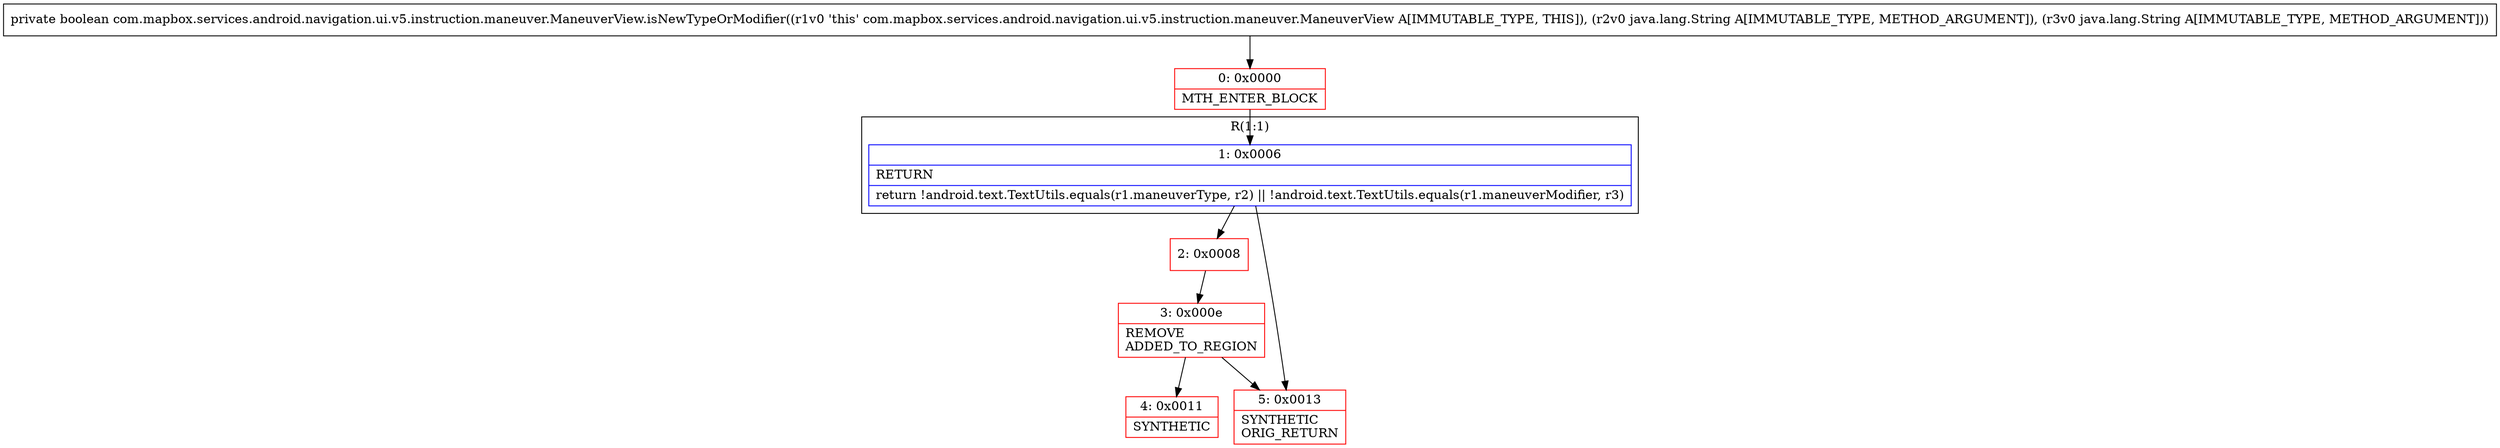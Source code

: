 digraph "CFG forcom.mapbox.services.android.navigation.ui.v5.instruction.maneuver.ManeuverView.isNewTypeOrModifier(Ljava\/lang\/String;Ljava\/lang\/String;)Z" {
subgraph cluster_Region_844797367 {
label = "R(1:1)";
node [shape=record,color=blue];
Node_1 [shape=record,label="{1\:\ 0x0006|RETURN\l|return !android.text.TextUtils.equals(r1.maneuverType, r2) \|\| !android.text.TextUtils.equals(r1.maneuverModifier, r3)\l}"];
}
Node_0 [shape=record,color=red,label="{0\:\ 0x0000|MTH_ENTER_BLOCK\l}"];
Node_2 [shape=record,color=red,label="{2\:\ 0x0008}"];
Node_3 [shape=record,color=red,label="{3\:\ 0x000e|REMOVE\lADDED_TO_REGION\l}"];
Node_4 [shape=record,color=red,label="{4\:\ 0x0011|SYNTHETIC\l}"];
Node_5 [shape=record,color=red,label="{5\:\ 0x0013|SYNTHETIC\lORIG_RETURN\l}"];
MethodNode[shape=record,label="{private boolean com.mapbox.services.android.navigation.ui.v5.instruction.maneuver.ManeuverView.isNewTypeOrModifier((r1v0 'this' com.mapbox.services.android.navigation.ui.v5.instruction.maneuver.ManeuverView A[IMMUTABLE_TYPE, THIS]), (r2v0 java.lang.String A[IMMUTABLE_TYPE, METHOD_ARGUMENT]), (r3v0 java.lang.String A[IMMUTABLE_TYPE, METHOD_ARGUMENT])) }"];
MethodNode -> Node_0;
Node_1 -> Node_2;
Node_1 -> Node_5;
Node_0 -> Node_1;
Node_2 -> Node_3;
Node_3 -> Node_4;
Node_3 -> Node_5;
}

